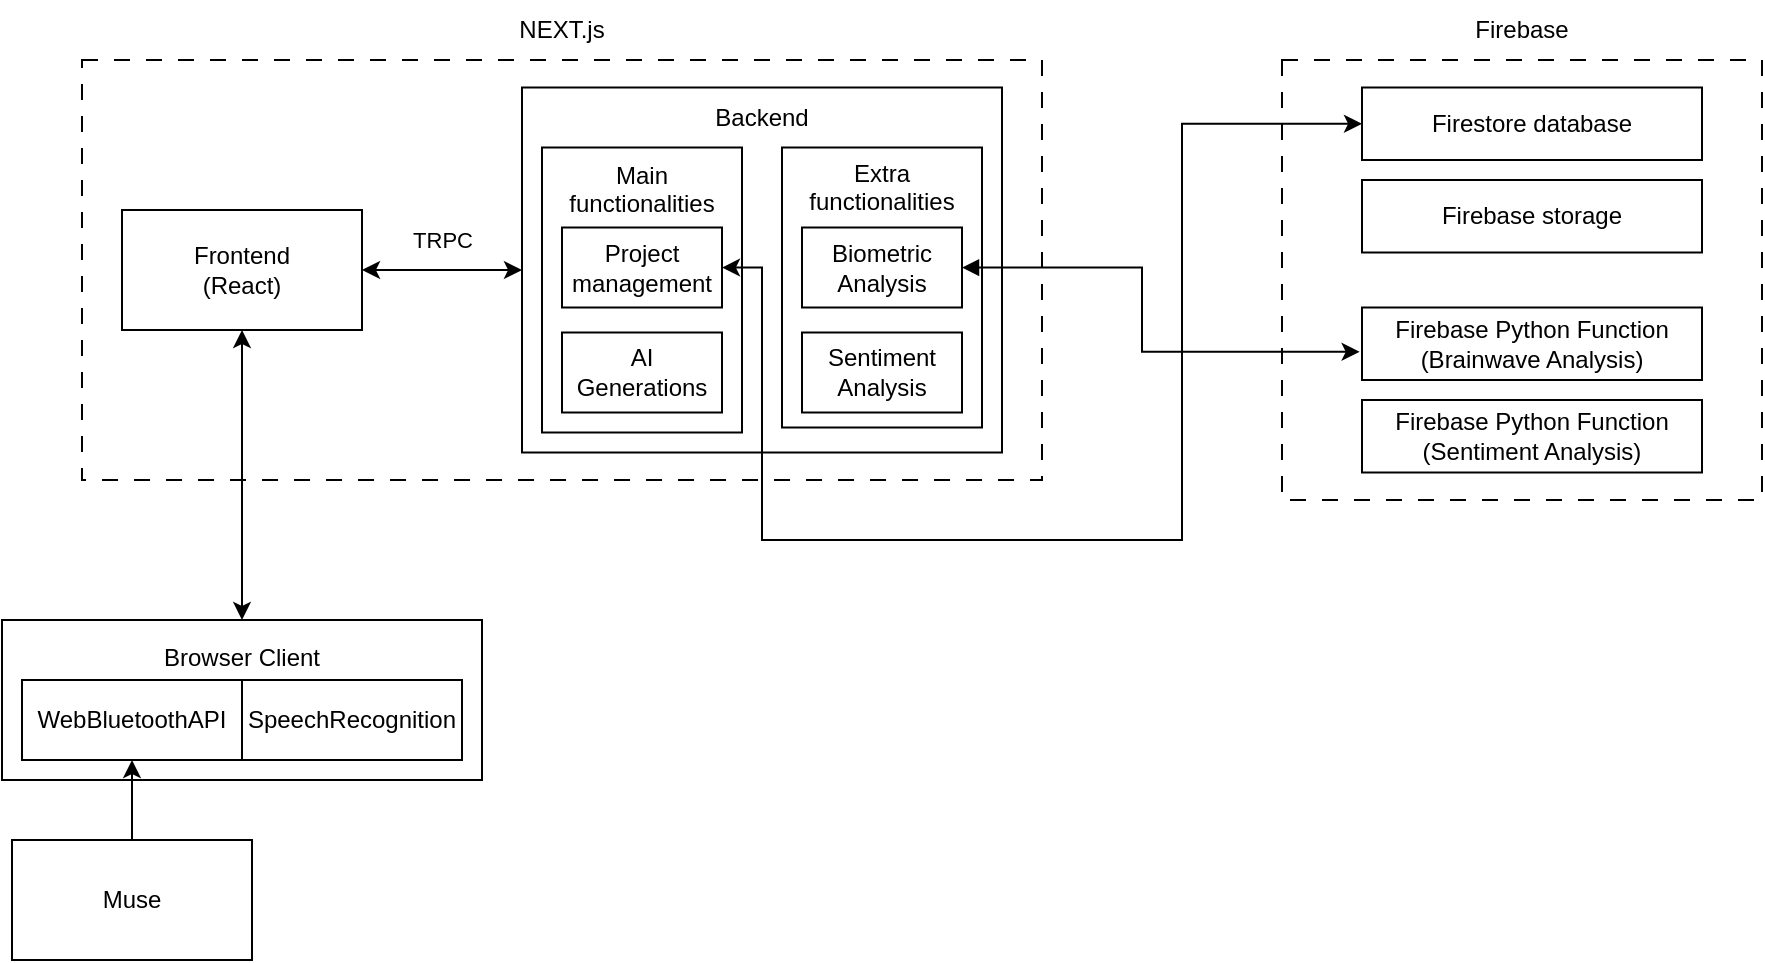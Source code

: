 <mxfile version="26.1.0">
  <diagram name="Page-1" id="2u5XQ1TVpz-50JPjkIr8">
    <mxGraphModel dx="674" dy="401" grid="1" gridSize="10" guides="1" tooltips="1" connect="1" arrows="1" fold="1" page="1" pageScale="1" pageWidth="850" pageHeight="1100" math="0" shadow="0">
      <root>
        <mxCell id="0" />
        <mxCell id="1" parent="0" />
        <mxCell id="o_S3ILkpT6AB_PazXlzC-28" value="" style="rounded=0;whiteSpace=wrap;html=1;fillColor=none;dashed=1;dashPattern=8 8;" vertex="1" parent="1">
          <mxGeometry x="750" y="300" width="240" height="220" as="geometry" />
        </mxCell>
        <mxCell id="o_S3ILkpT6AB_PazXlzC-3" value="" style="rounded=0;whiteSpace=wrap;html=1;fillColor=none;dashed=1;dashPattern=8 8;" vertex="1" parent="1">
          <mxGeometry x="150" y="300" width="480" height="210" as="geometry" />
        </mxCell>
        <mxCell id="o_S3ILkpT6AB_PazXlzC-17" style="edgeStyle=orthogonalEdgeStyle;rounded=0;orthogonalLoop=1;jettySize=auto;html=1;entryX=0.5;entryY=0;entryDx=0;entryDy=0;startArrow=classic;startFill=1;" edge="1" parent="1" source="o_S3ILkpT6AB_PazXlzC-1" target="o_S3ILkpT6AB_PazXlzC-16">
          <mxGeometry relative="1" as="geometry">
            <Array as="points" />
          </mxGeometry>
        </mxCell>
        <mxCell id="o_S3ILkpT6AB_PazXlzC-1" value="Frontend&lt;div&gt;(React)&lt;/div&gt;" style="rounded=0;whiteSpace=wrap;html=1;" vertex="1" parent="1">
          <mxGeometry x="170" y="375" width="120" height="60" as="geometry" />
        </mxCell>
        <mxCell id="o_S3ILkpT6AB_PazXlzC-2" value="" style="rounded=0;whiteSpace=wrap;html=1;" vertex="1" parent="1">
          <mxGeometry x="370" y="313.75" width="240" height="182.5" as="geometry" />
        </mxCell>
        <mxCell id="o_S3ILkpT6AB_PazXlzC-4" value="NEXT.js" style="text;html=1;align=center;verticalAlign=middle;whiteSpace=wrap;rounded=0;" vertex="1" parent="1">
          <mxGeometry x="360" y="270" width="60" height="30" as="geometry" />
        </mxCell>
        <mxCell id="o_S3ILkpT6AB_PazXlzC-5" value="TRPC" style="endArrow=classic;startArrow=classic;html=1;rounded=0;exitX=1;exitY=0.5;exitDx=0;exitDy=0;entryX=0;entryY=0.5;entryDx=0;entryDy=0;" edge="1" parent="1" source="o_S3ILkpT6AB_PazXlzC-1" target="o_S3ILkpT6AB_PazXlzC-2">
          <mxGeometry y="15" width="50" height="50" relative="1" as="geometry">
            <mxPoint x="350" y="440" as="sourcePoint" />
            <mxPoint x="400" y="390" as="targetPoint" />
            <mxPoint as="offset" />
          </mxGeometry>
        </mxCell>
        <mxCell id="o_S3ILkpT6AB_PazXlzC-6" value="Backend" style="text;html=1;align=center;verticalAlign=middle;whiteSpace=wrap;rounded=0;" vertex="1" parent="1">
          <mxGeometry x="460" y="313.75" width="60" height="30" as="geometry" />
        </mxCell>
        <mxCell id="o_S3ILkpT6AB_PazXlzC-7" value="Main functionalities&lt;div&gt;&lt;br&gt;&lt;/div&gt;&lt;div&gt;&lt;br&gt;&lt;/div&gt;&lt;div&gt;&lt;br&gt;&lt;/div&gt;&lt;div&gt;&lt;br&gt;&lt;/div&gt;&lt;div&gt;&lt;br&gt;&lt;/div&gt;&lt;div&gt;&lt;br&gt;&lt;/div&gt;&lt;div&gt;&lt;br&gt;&lt;/div&gt;" style="rounded=0;whiteSpace=wrap;html=1;" vertex="1" parent="1">
          <mxGeometry x="380" y="343.75" width="100" height="142.5" as="geometry" />
        </mxCell>
        <mxCell id="o_S3ILkpT6AB_PazXlzC-8" value="Extra functionalities&lt;div&gt;&lt;br&gt;&lt;/div&gt;&lt;div&gt;&lt;br&gt;&lt;/div&gt;&lt;div&gt;&lt;br&gt;&lt;/div&gt;&lt;div&gt;&lt;br&gt;&lt;/div&gt;&lt;div&gt;&lt;br&gt;&lt;/div&gt;&lt;div&gt;&lt;br&gt;&lt;/div&gt;&lt;div&gt;&lt;br&gt;&lt;/div&gt;" style="rounded=0;whiteSpace=wrap;html=1;" vertex="1" parent="1">
          <mxGeometry x="500" y="343.75" width="100" height="140" as="geometry" />
        </mxCell>
        <mxCell id="o_S3ILkpT6AB_PazXlzC-25" style="edgeStyle=orthogonalEdgeStyle;rounded=0;orthogonalLoop=1;jettySize=auto;html=1;startArrow=block;startFill=1;entryX=-0.007;entryY=0.612;entryDx=0;entryDy=0;entryPerimeter=0;" edge="1" parent="1" source="o_S3ILkpT6AB_PazXlzC-10" target="o_S3ILkpT6AB_PazXlzC-24">
          <mxGeometry relative="1" as="geometry">
            <Array as="points">
              <mxPoint x="680" y="404" />
              <mxPoint x="680" y="446" />
            </Array>
          </mxGeometry>
        </mxCell>
        <mxCell id="o_S3ILkpT6AB_PazXlzC-10" value="Biometric Analysis" style="rounded=0;whiteSpace=wrap;html=1;" vertex="1" parent="1">
          <mxGeometry x="510" y="383.75" width="80" height="40" as="geometry" />
        </mxCell>
        <mxCell id="o_S3ILkpT6AB_PazXlzC-11" value="Sentiment Analysis" style="rounded=0;whiteSpace=wrap;html=1;" vertex="1" parent="1">
          <mxGeometry x="510" y="436.25" width="80" height="40" as="geometry" />
        </mxCell>
        <mxCell id="o_S3ILkpT6AB_PazXlzC-33" style="edgeStyle=orthogonalEdgeStyle;rounded=0;orthogonalLoop=1;jettySize=auto;html=1;entryX=0;entryY=0.5;entryDx=0;entryDy=0;startArrow=classic;startFill=1;" edge="1" parent="1" source="o_S3ILkpT6AB_PazXlzC-14" target="o_S3ILkpT6AB_PazXlzC-31">
          <mxGeometry relative="1" as="geometry">
            <Array as="points">
              <mxPoint x="490" y="404" />
              <mxPoint x="490" y="540" />
              <mxPoint x="700" y="540" />
              <mxPoint x="700" y="332" />
            </Array>
          </mxGeometry>
        </mxCell>
        <mxCell id="o_S3ILkpT6AB_PazXlzC-14" value="Project management" style="rounded=0;whiteSpace=wrap;html=1;" vertex="1" parent="1">
          <mxGeometry x="390" y="383.75" width="80" height="40" as="geometry" />
        </mxCell>
        <mxCell id="o_S3ILkpT6AB_PazXlzC-15" value="&lt;div&gt;AI Generations&lt;/div&gt;" style="rounded=0;whiteSpace=wrap;html=1;" vertex="1" parent="1">
          <mxGeometry x="390" y="436.25" width="80" height="40" as="geometry" />
        </mxCell>
        <mxCell id="o_S3ILkpT6AB_PazXlzC-16" value="Browser Client&lt;div&gt;&lt;br&gt;&lt;/div&gt;&lt;div&gt;&lt;br&gt;&lt;/div&gt;&lt;div&gt;&lt;br&gt;&lt;/div&gt;" style="rounded=0;whiteSpace=wrap;html=1;" vertex="1" parent="1">
          <mxGeometry x="110" y="580" width="240" height="80" as="geometry" />
        </mxCell>
        <mxCell id="o_S3ILkpT6AB_PazXlzC-19" value="WebBluetoothAPI" style="rounded=0;whiteSpace=wrap;html=1;" vertex="1" parent="1">
          <mxGeometry x="120" y="610" width="110" height="40" as="geometry" />
        </mxCell>
        <mxCell id="o_S3ILkpT6AB_PazXlzC-23" value="" style="edgeStyle=orthogonalEdgeStyle;rounded=0;orthogonalLoop=1;jettySize=auto;html=1;" edge="1" parent="1" source="o_S3ILkpT6AB_PazXlzC-22" target="o_S3ILkpT6AB_PazXlzC-19">
          <mxGeometry relative="1" as="geometry" />
        </mxCell>
        <mxCell id="o_S3ILkpT6AB_PazXlzC-22" value="Muse" style="rounded=0;whiteSpace=wrap;html=1;" vertex="1" parent="1">
          <mxGeometry x="115" y="690" width="120" height="60" as="geometry" />
        </mxCell>
        <mxCell id="o_S3ILkpT6AB_PazXlzC-24" value="Firebase Python Function&lt;div&gt;(Brainwave Analysis)&lt;/div&gt;" style="rounded=0;whiteSpace=wrap;html=1;" vertex="1" parent="1">
          <mxGeometry x="790" y="423.75" width="170" height="36.25" as="geometry" />
        </mxCell>
        <mxCell id="o_S3ILkpT6AB_PazXlzC-26" value="SpeechRecognition" style="rounded=0;whiteSpace=wrap;html=1;" vertex="1" parent="1">
          <mxGeometry x="230" y="610" width="110" height="40" as="geometry" />
        </mxCell>
        <mxCell id="o_S3ILkpT6AB_PazXlzC-29" value="Firebase" style="text;html=1;align=center;verticalAlign=middle;whiteSpace=wrap;rounded=0;" vertex="1" parent="1">
          <mxGeometry x="840" y="270" width="60" height="30" as="geometry" />
        </mxCell>
        <mxCell id="o_S3ILkpT6AB_PazXlzC-31" value="Firestore database" style="rounded=0;whiteSpace=wrap;html=1;" vertex="1" parent="1">
          <mxGeometry x="790" y="313.75" width="170" height="36.25" as="geometry" />
        </mxCell>
        <mxCell id="o_S3ILkpT6AB_PazXlzC-32" value="Firebase Python Function&lt;div&gt;(Sentiment Analysis)&lt;/div&gt;" style="rounded=0;whiteSpace=wrap;html=1;" vertex="1" parent="1">
          <mxGeometry x="790" y="470" width="170" height="36.25" as="geometry" />
        </mxCell>
        <mxCell id="o_S3ILkpT6AB_PazXlzC-34" value="Firebase storage" style="rounded=0;whiteSpace=wrap;html=1;" vertex="1" parent="1">
          <mxGeometry x="790" y="360" width="170" height="36.25" as="geometry" />
        </mxCell>
      </root>
    </mxGraphModel>
  </diagram>
</mxfile>
